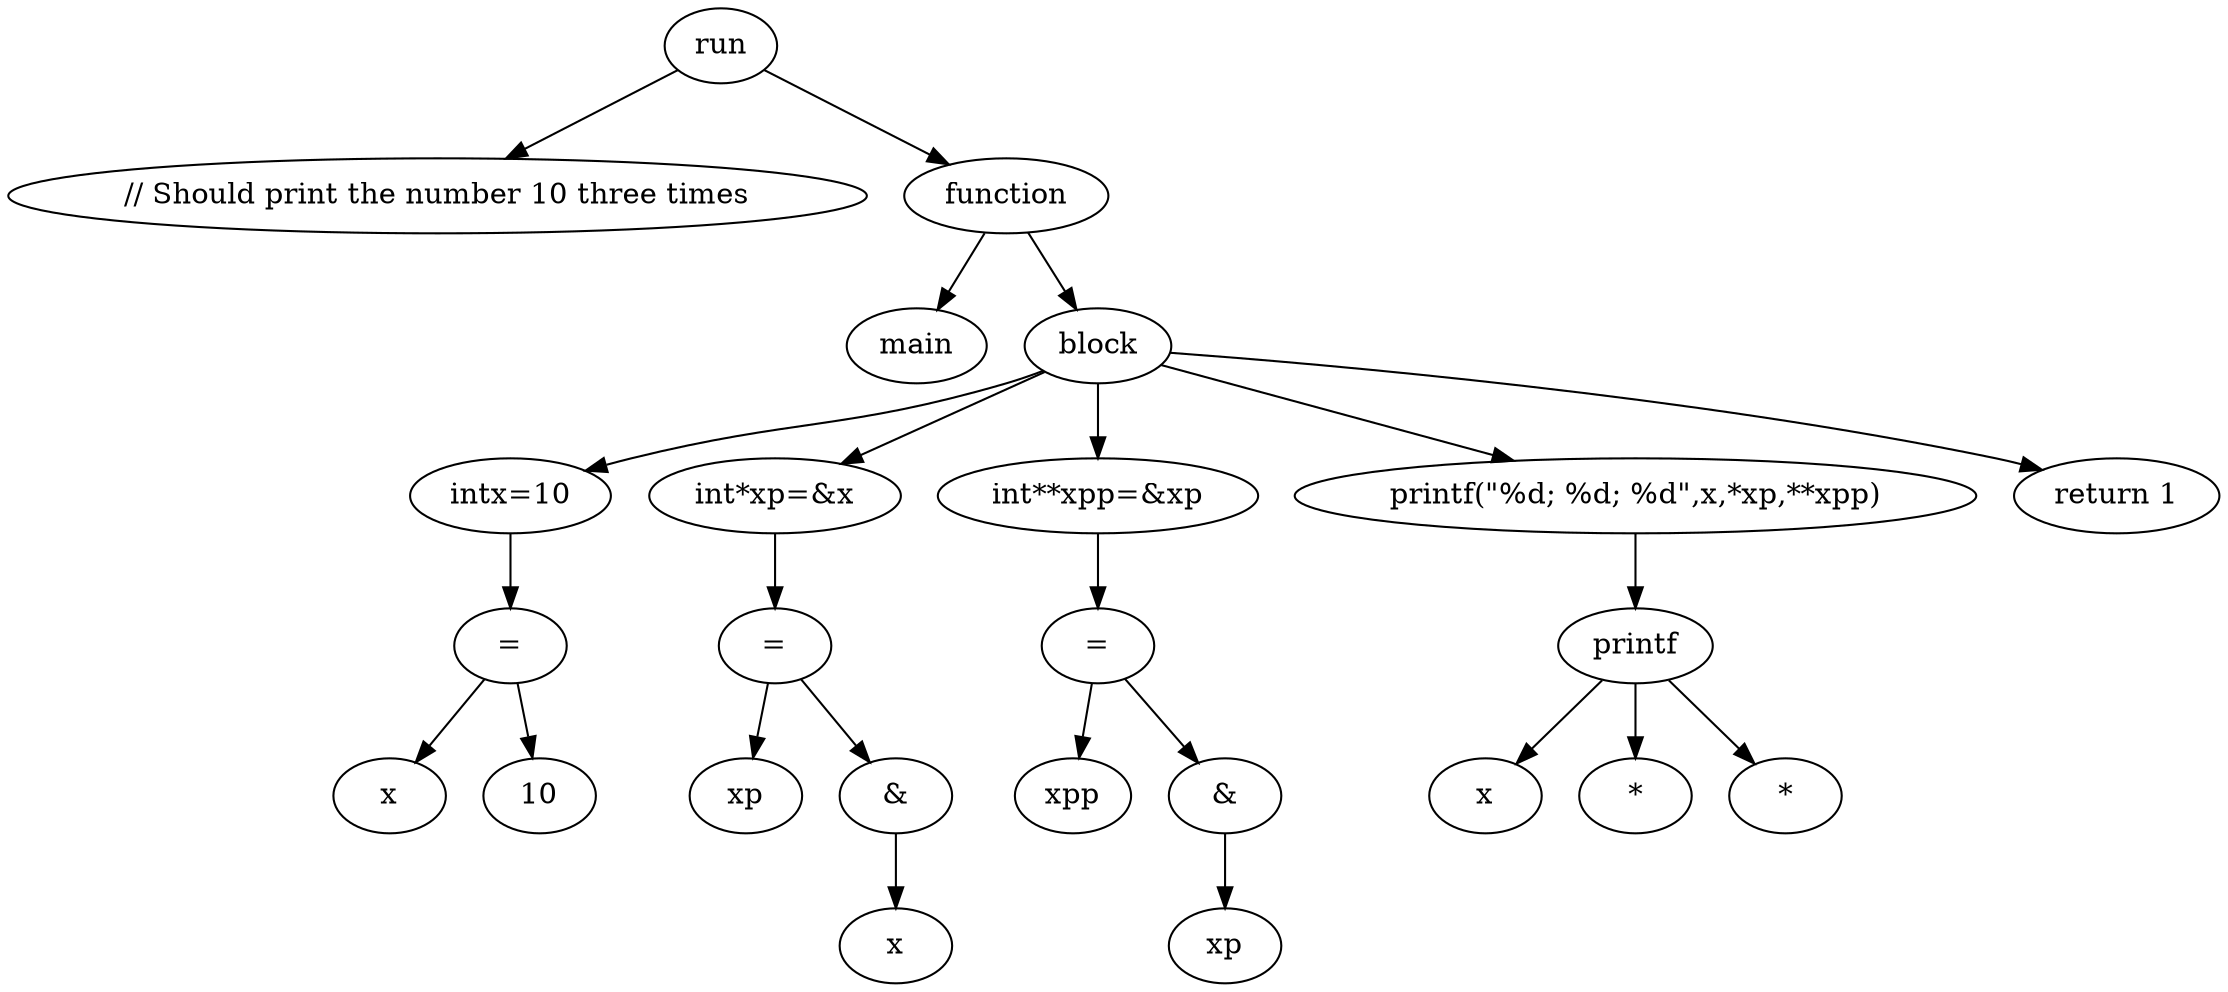 digraph {
	8743555030191 [label=run]
	8743555057127 [label="// Should print the number 10 three times
"]
	8743555030191 -> 8743555057127
	8743555057280 [label=function]
	8743555030191 -> 8743555057280
	8743555057325 [label=main]
	8743555057280 -> 8743555057325
	8743555057172 [label=block]
	8743555057280 -> 8743555057172
	8743555057295 [label="intx=10"]
	8743555057172 -> 8743555057295
	8743555057544 [label="="]
	8743555057295 -> 8743555057544
	8743555056845 [label=x]
	8743555057544 -> 8743555056845
	8743555057334 [label=10]
	8743555057544 -> 8743555057334
	8743555057346 [label="int*xp=&x"]
	8743555057172 -> 8743555057346
	8743555869958 [label="="]
	8743555057346 -> 8743555869958
	8743555870159 [label=xp]
	8743555869958 -> 8743555870159
	8743555057382 [label="&"]
	8743555869958 -> 8743555057382
	8743555057424 [label=x]
	8743555057382 -> 8743555057424
	8743555009431 [label="int**xpp=&xp"]
	8743555057172 -> 8743555009431
	8743555433683 [label="="]
	8743555009431 -> 8743555433683
	8743555433893 [label=xpp]
	8743555433683 -> 8743555433893
	8743555951100 [label="&"]
	8743555433683 -> 8743555951100
	8743555852610 [label=xp]
	8743555951100 -> 8743555852610
	8743555121924 [label="printf(\"%d; %d; %d\",x,*xp,**xpp)"]
	8743555057172 -> 8743555121924
	8743555121264 [label=printf]
	8743555121924 -> 8743555121264
	8743555121417 [label=x]
	8743555121264 -> 8743555121417
	8743555121885 [label="*"]
	8743555121264 -> 8743555121885
	8743555121258 [label="*"]
	8743555121264 -> 8743555121258
	8743555121495 [label="return 1"]
	8743555057172 -> 8743555121495
}
